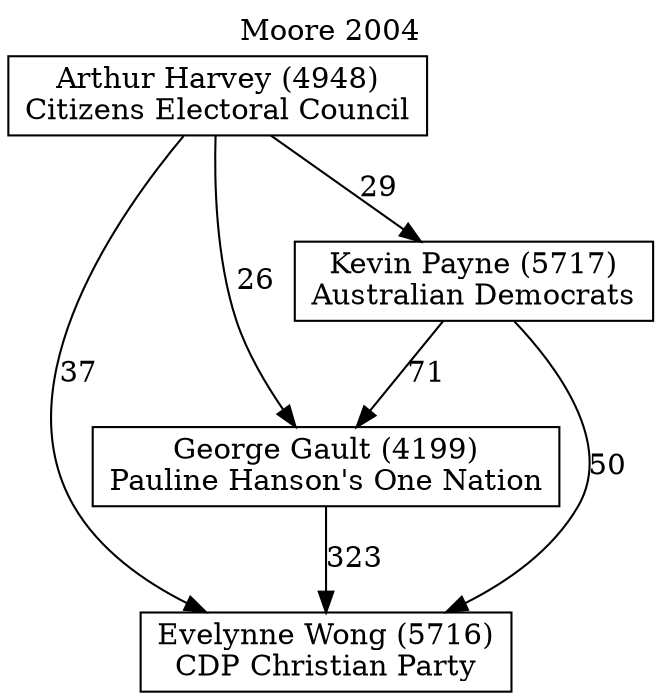// House preference flow
digraph "Evelynne Wong (5716)_Moore_2004" {
	graph [label="Moore 2004" labelloc=t mclimit=2]
	node [shape=box]
	"Evelynne Wong (5716)" [label="Evelynne Wong (5716)
CDP Christian Party"]
	"George Gault (4199)" [label="George Gault (4199)
Pauline Hanson's One Nation"]
	"Kevin Payne (5717)" [label="Kevin Payne (5717)
Australian Democrats"]
	"Arthur Harvey (4948)" [label="Arthur Harvey (4948)
Citizens Electoral Council"]
	"George Gault (4199)" -> "Evelynne Wong (5716)" [label=323]
	"Kevin Payne (5717)" -> "George Gault (4199)" [label=71]
	"Arthur Harvey (4948)" -> "Kevin Payne (5717)" [label=29]
	"Kevin Payne (5717)" -> "Evelynne Wong (5716)" [label=50]
	"Arthur Harvey (4948)" -> "Evelynne Wong (5716)" [label=37]
	"Arthur Harvey (4948)" -> "George Gault (4199)" [label=26]
}
